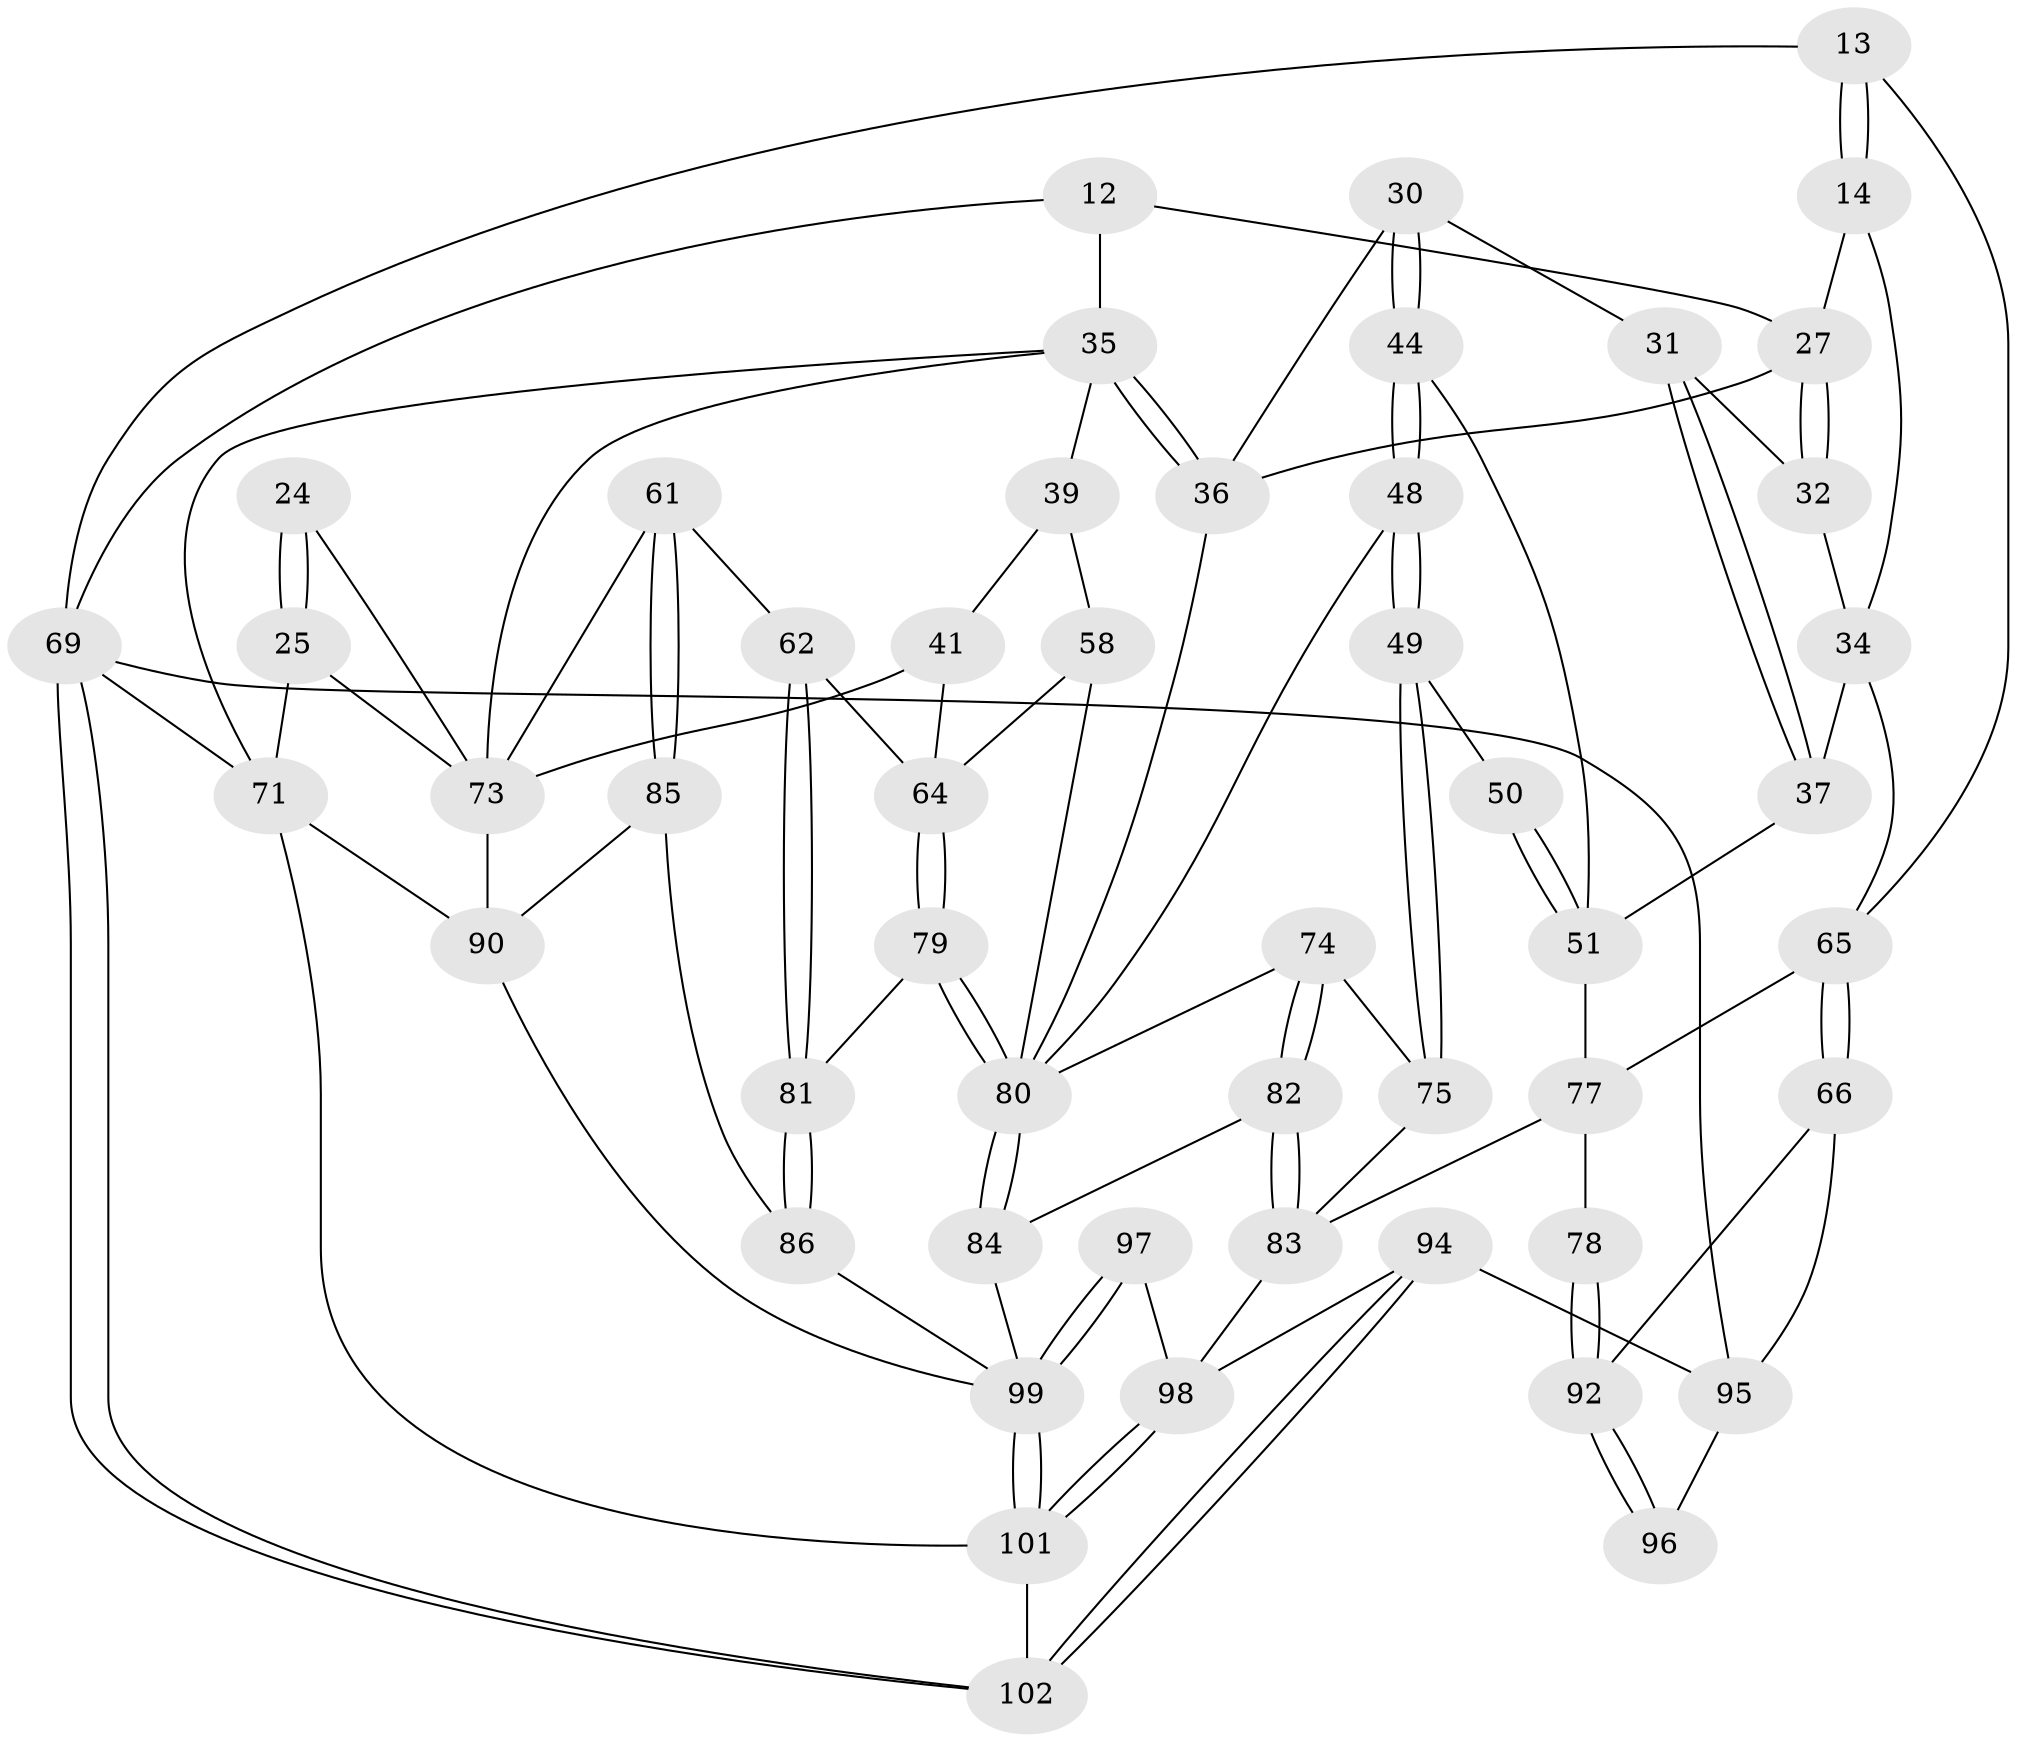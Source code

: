 // original degree distribution, {4: 0.21568627450980393, 6: 0.21568627450980393, 3: 0.029411764705882353, 5: 0.5392156862745098}
// Generated by graph-tools (version 1.1) at 2025/01/03/09/25 05:01:27]
// undirected, 51 vertices, 113 edges
graph export_dot {
graph [start="1"]
  node [color=gray90,style=filled];
  12 [pos="+0.3987857256706189+0",super="+4+11"];
  13 [pos="+0+0"];
  14 [pos="+0.19049577177259067+0.2352884993729507"];
  24 [pos="+1+0.19504045862421743"];
  25 [pos="+1+0.1961535708945948",super="+19"];
  27 [pos="+0.42607269893130545+0.19839789586014497",super="+26+15"];
  30 [pos="+0.4373428809179538+0.3264074507259479"];
  31 [pos="+0.4271347385534012+0.3091623724531115"];
  32 [pos="+0.40426566459386437+0.2602882716269519"];
  34 [pos="+0.20049638458173502+0.3191202819887917",super="+33"];
  35 [pos="+0.6727277245427652+0.35760179082001203",super="+9+7+18+10"];
  36 [pos="+0.5767984252357251+0.3980964518066903",super="+29+28"];
  37 [pos="+0.24724967761132524+0.3519534061616438"];
  39 [pos="+0.7121745760681448+0.40119967729906325"];
  41 [pos="+0.846113204609142+0.42281743958496026",super="+38"];
  44 [pos="+0.3982438232029582+0.3878039231668711"];
  48 [pos="+0.4558930816365584+0.4559899814650296"];
  49 [pos="+0.38460182484501854+0.5336941009771896"];
  50 [pos="+0.38360375722864215+0.5338505880378852"];
  51 [pos="+0.3231372761683732+0.5540963537475722",super="+46+45"];
  58 [pos="+0.7207331394680478+0.4922686183129342",super="+56"];
  61 [pos="+0.9824043739385804+0.5492472514260408"];
  62 [pos="+0.8711453637672465+0.5602019884518615"];
  64 [pos="+0.7964619489036608+0.5592476216607891",super="+63+55"];
  65 [pos="+0+0.5462787873398691",super="+57"];
  66 [pos="+0+0.6550798391809846"];
  69 [pos="+0+1",super="+3"];
  71 [pos="+1+1",super="+2"];
  73 [pos="+1+0.8006161244987685",super="+42+43+40+22+21+20+23"];
  74 [pos="+0.5261729761023347+0.5729291233201727"];
  75 [pos="+0.4484113597267195+0.5798830445151765"];
  77 [pos="+0.2497725981928098+0.686698310496982",super="+53+70"];
  78 [pos="+0.20609794728652878+0.7064844016834452"];
  79 [pos="+0.7206938056061566+0.6516866294474932"];
  80 [pos="+0.6594283964695832+0.6748296788872106",super="+59+60+47"];
  81 [pos="+0.8565700862914589+0.7029639739368846"];
  82 [pos="+0.45552786456618233+0.7591826625009804"];
  83 [pos="+0.42303091673961774+0.7670412017344587",super="+76"];
  84 [pos="+0.6339187730964214+0.7540279687881247"];
  85 [pos="+0.9264820981892553+0.7102403349035017"];
  86 [pos="+0.8575118546956145+0.7044027387982119"];
  90 [pos="+0.9004734013274404+0.8677881144379845",super="+72+87"];
  92 [pos="+0.19445382806394046+0.7199365502256937"];
  94 [pos="+0.2943236357013716+1"];
  95 [pos="+0.1582516638242299+0.8355605313454155",super="+68+67"];
  96 [pos="+0.1600813237349291+0.8140276519329652"];
  97 [pos="+0.6638524289013483+0.840427096768798"];
  98 [pos="+0.47481862719569384+0.9122647163136774",super="+93"];
  99 [pos="+0.688266789755681+1",super="+91+88+89"];
  101 [pos="+0.68028058649717+1",super="+100"];
  102 [pos="+0.28453080925300717+1"];
  12 -- 69;
  12 -- 35 [weight=2];
  12 -- 27 [weight=2];
  13 -- 14;
  13 -- 14;
  13 -- 69;
  13 -- 65;
  14 -- 34;
  14 -- 27;
  24 -- 25 [weight=2];
  24 -- 25;
  24 -- 73;
  25 -- 71;
  25 -- 73 [weight=2];
  27 -- 32;
  27 -- 32;
  27 -- 36;
  30 -- 31;
  30 -- 44;
  30 -- 44;
  30 -- 36;
  31 -- 32;
  31 -- 37;
  31 -- 37;
  32 -- 34;
  34 -- 37;
  34 -- 65;
  35 -- 36 [weight=2];
  35 -- 36;
  35 -- 39;
  35 -- 71;
  35 -- 73 [weight=2];
  36 -- 80;
  37 -- 51;
  39 -- 41;
  39 -- 58;
  41 -- 73 [weight=2];
  41 -- 64;
  44 -- 48;
  44 -- 48;
  44 -- 51;
  48 -- 49;
  48 -- 49;
  48 -- 80;
  49 -- 50;
  49 -- 75;
  49 -- 75;
  50 -- 51 [weight=2];
  50 -- 51;
  51 -- 77;
  58 -- 64 [weight=2];
  58 -- 80;
  61 -- 62;
  61 -- 85;
  61 -- 85;
  61 -- 73;
  62 -- 81;
  62 -- 81;
  62 -- 64;
  64 -- 79;
  64 -- 79;
  65 -- 66;
  65 -- 66;
  65 -- 77 [weight=2];
  66 -- 92;
  66 -- 95;
  69 -- 102;
  69 -- 102;
  69 -- 71 [weight=2];
  69 -- 95;
  71 -- 90;
  71 -- 101;
  73 -- 90 [weight=2];
  74 -- 75;
  74 -- 82;
  74 -- 82;
  74 -- 80;
  75 -- 83;
  77 -- 78 [weight=2];
  77 -- 83;
  78 -- 92;
  78 -- 92;
  79 -- 80;
  79 -- 80;
  79 -- 81;
  80 -- 84;
  80 -- 84;
  81 -- 86;
  81 -- 86;
  82 -- 83;
  82 -- 83;
  82 -- 84;
  83 -- 98;
  84 -- 99;
  85 -- 86;
  85 -- 90;
  86 -- 99;
  90 -- 99;
  92 -- 96;
  92 -- 96;
  94 -- 95;
  94 -- 102;
  94 -- 102;
  94 -- 98;
  95 -- 96 [weight=2];
  97 -- 98;
  97 -- 99 [weight=2];
  97 -- 99;
  98 -- 101;
  98 -- 101;
  99 -- 101;
  99 -- 101;
  101 -- 102;
}
